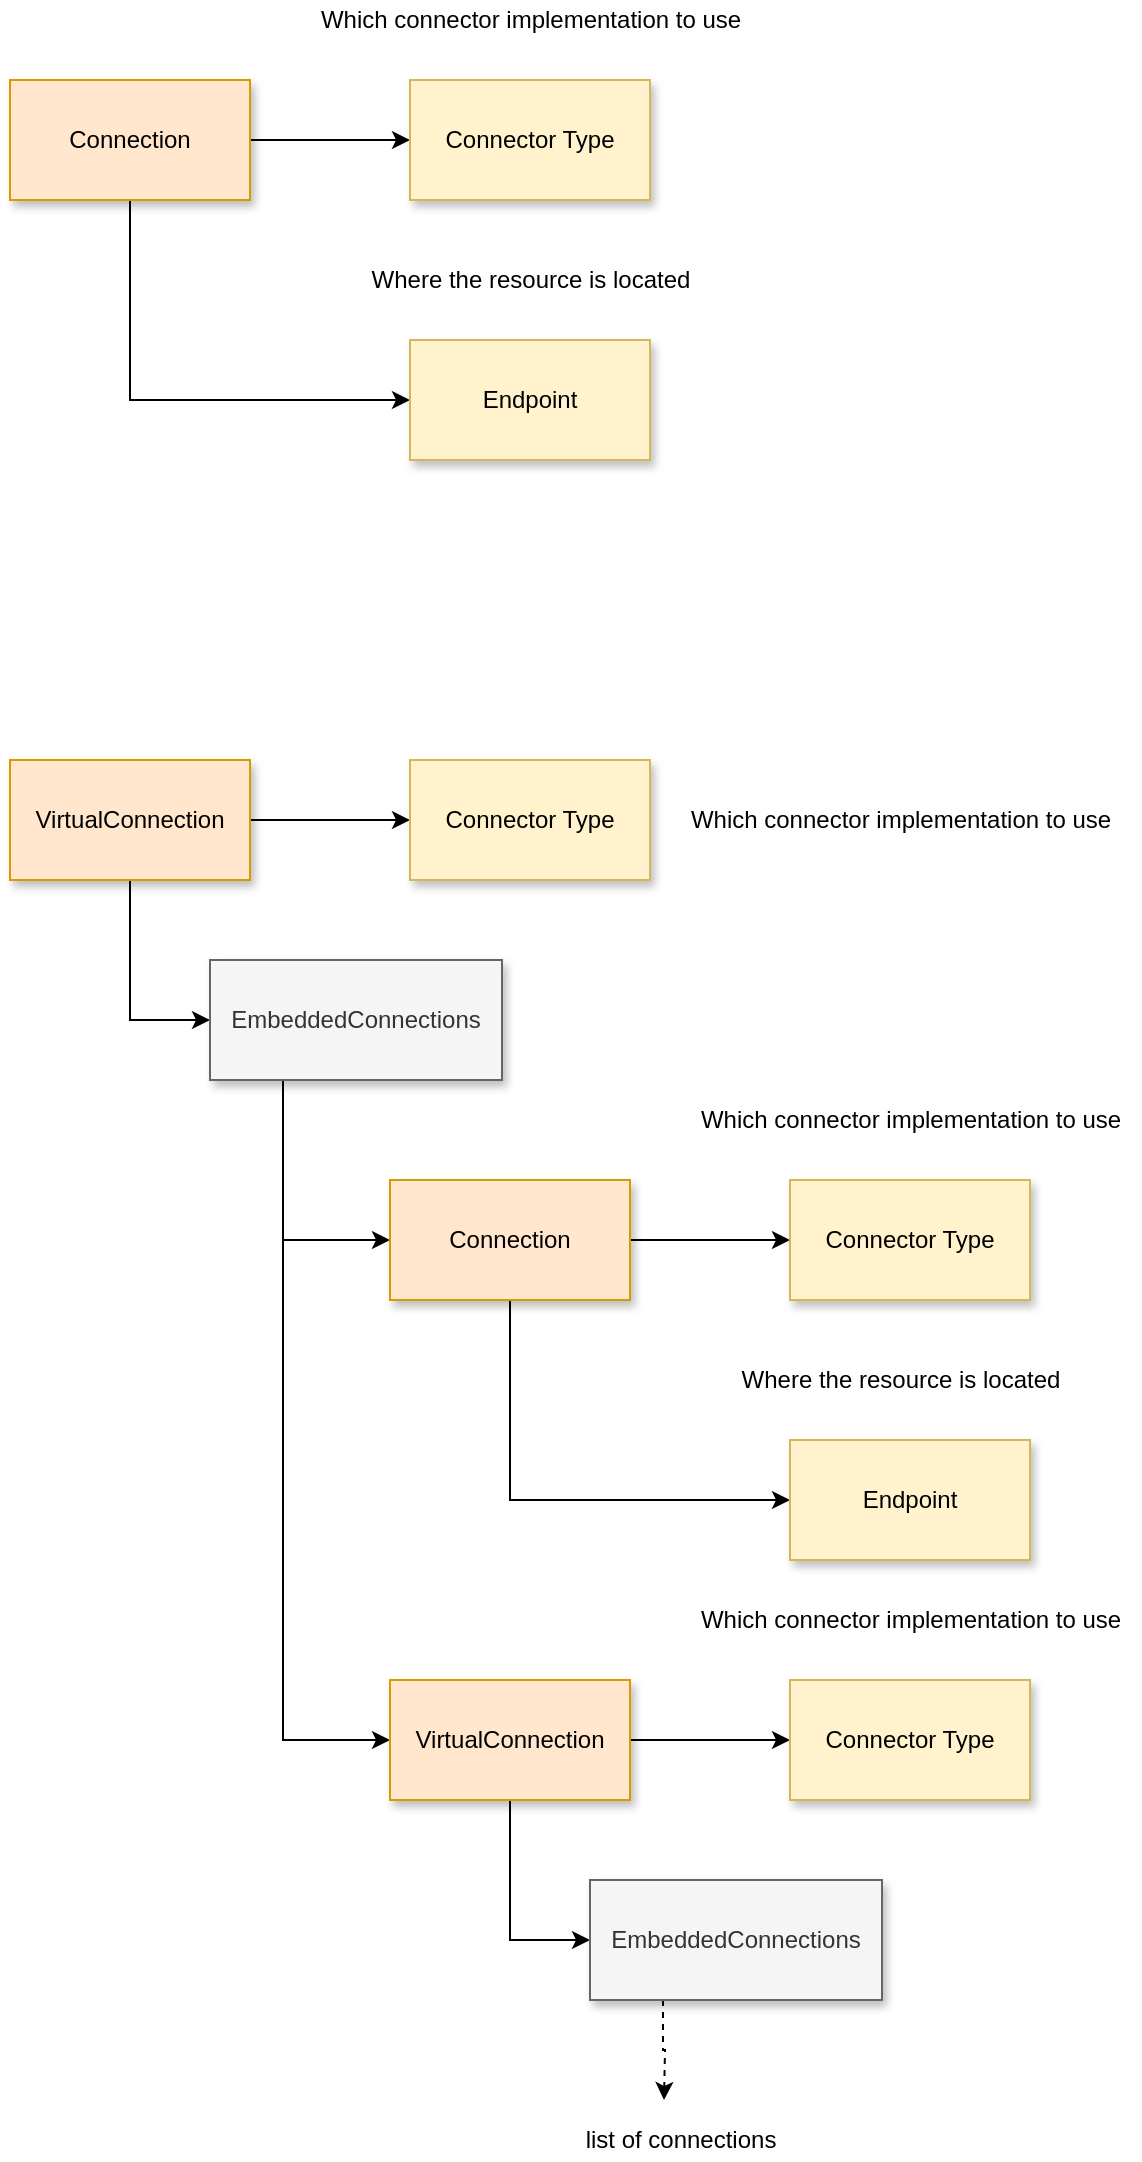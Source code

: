 <mxfile version="20.8.16" type="device" pages="2"><diagram id="4IZt35bISC1EZK12CMuD" name="connections"><mxGraphModel dx="1142" dy="775" grid="1" gridSize="10" guides="1" tooltips="1" connect="1" arrows="1" fold="1" page="1" pageScale="1" pageWidth="827" pageHeight="1169" math="0" shadow="0"><root><mxCell id="0"/><mxCell id="1" parent="0"/><mxCell id="Nf5XushSGEyWFWsap2r6-3" value="" style="edgeStyle=orthogonalEdgeStyle;rounded=0;orthogonalLoop=1;jettySize=auto;html=1;" parent="1" source="Nf5XushSGEyWFWsap2r6-1" target="Nf5XushSGEyWFWsap2r6-2" edge="1"><mxGeometry relative="1" as="geometry"/></mxCell><mxCell id="Nf5XushSGEyWFWsap2r6-5" value="" style="edgeStyle=orthogonalEdgeStyle;rounded=0;orthogonalLoop=1;jettySize=auto;html=1;" parent="1" source="Nf5XushSGEyWFWsap2r6-1" target="Nf5XushSGEyWFWsap2r6-4" edge="1"><mxGeometry relative="1" as="geometry"><Array as="points"><mxPoint x="250" y="380"/></Array></mxGeometry></mxCell><mxCell id="Nf5XushSGEyWFWsap2r6-1" value="Connection" style="rounded=0;whiteSpace=wrap;html=1;fillColor=#ffe6cc;strokeColor=#d79b00;shadow=1;" parent="1" vertex="1"><mxGeometry x="190" y="220" width="120" height="60" as="geometry"/></mxCell><mxCell id="Nf5XushSGEyWFWsap2r6-2" value="Connector Type" style="rounded=0;whiteSpace=wrap;html=1;fillColor=#fff2cc;strokeColor=#d6b656;shadow=1;" parent="1" vertex="1"><mxGeometry x="390" y="220" width="120" height="60" as="geometry"/></mxCell><mxCell id="Nf5XushSGEyWFWsap2r6-4" value="Endpoint" style="rounded=0;whiteSpace=wrap;html=1;fillColor=#fff2cc;strokeColor=#d6b656;shadow=1;" parent="1" vertex="1"><mxGeometry x="390" y="350" width="120" height="60" as="geometry"/></mxCell><mxCell id="Nf5XushSGEyWFWsap2r6-6" value="Which connector implementation to use" style="text;html=1;align=center;verticalAlign=middle;resizable=0;points=[];autosize=1;" parent="1" vertex="1"><mxGeometry x="335" y="180" width="230" height="20" as="geometry"/></mxCell><mxCell id="Nf5XushSGEyWFWsap2r6-7" value="Where the resource is located" style="text;html=1;align=center;verticalAlign=middle;resizable=0;points=[];autosize=1;" parent="1" vertex="1"><mxGeometry x="365" y="310" width="170" height="20" as="geometry"/></mxCell><mxCell id="_zJOXVPj3kIKhP8X-xY7-1" value="" style="edgeStyle=orthogonalEdgeStyle;rounded=0;orthogonalLoop=1;jettySize=auto;html=1;" parent="1" source="_zJOXVPj3kIKhP8X-xY7-3" target="_zJOXVPj3kIKhP8X-xY7-4" edge="1"><mxGeometry relative="1" as="geometry"/></mxCell><mxCell id="_zJOXVPj3kIKhP8X-xY7-9" style="edgeStyle=orthogonalEdgeStyle;rounded=0;orthogonalLoop=1;jettySize=auto;html=1;entryX=0;entryY=0.5;entryDx=0;entryDy=0;" parent="1" source="_zJOXVPj3kIKhP8X-xY7-3" target="_zJOXVPj3kIKhP8X-xY7-8" edge="1"><mxGeometry relative="1" as="geometry"/></mxCell><mxCell id="_zJOXVPj3kIKhP8X-xY7-3" value="VirtualConnection" style="rounded=0;whiteSpace=wrap;html=1;fillColor=#ffe6cc;strokeColor=#d79b00;shadow=1;" parent="1" vertex="1"><mxGeometry x="190" y="560" width="120" height="60" as="geometry"/></mxCell><mxCell id="_zJOXVPj3kIKhP8X-xY7-4" value="Connector Type" style="rounded=0;whiteSpace=wrap;html=1;fillColor=#fff2cc;strokeColor=#d6b656;shadow=1;" parent="1" vertex="1"><mxGeometry x="390" y="560" width="120" height="60" as="geometry"/></mxCell><mxCell id="_zJOXVPj3kIKhP8X-xY7-6" value="Which connector implementation to use" style="text;html=1;align=center;verticalAlign=middle;resizable=0;points=[];autosize=1;" parent="1" vertex="1"><mxGeometry x="520" y="580" width="230" height="20" as="geometry"/></mxCell><mxCell id="_zJOXVPj3kIKhP8X-xY7-17" style="edgeStyle=orthogonalEdgeStyle;rounded=0;orthogonalLoop=1;jettySize=auto;html=1;exitX=0.25;exitY=1;exitDx=0;exitDy=0;entryX=0;entryY=0.5;entryDx=0;entryDy=0;" parent="1" source="_zJOXVPj3kIKhP8X-xY7-8" target="_zJOXVPj3kIKhP8X-xY7-12" edge="1"><mxGeometry relative="1" as="geometry"/></mxCell><mxCell id="_zJOXVPj3kIKhP8X-xY7-25" style="edgeStyle=orthogonalEdgeStyle;rounded=0;orthogonalLoop=1;jettySize=auto;html=1;exitX=0.25;exitY=1;exitDx=0;exitDy=0;entryX=0;entryY=0.5;entryDx=0;entryDy=0;" parent="1" source="_zJOXVPj3kIKhP8X-xY7-8" target="_zJOXVPj3kIKhP8X-xY7-21" edge="1"><mxGeometry relative="1" as="geometry"/></mxCell><mxCell id="_zJOXVPj3kIKhP8X-xY7-8" value="EmbeddedConnections" style="rounded=0;whiteSpace=wrap;html=1;fillColor=#f5f5f5;strokeColor=#666666;shadow=1;fontColor=#333333;" parent="1" vertex="1"><mxGeometry x="290" y="660" width="146" height="60" as="geometry"/></mxCell><mxCell id="_zJOXVPj3kIKhP8X-xY7-10" value="" style="edgeStyle=orthogonalEdgeStyle;rounded=0;orthogonalLoop=1;jettySize=auto;html=1;" parent="1" source="_zJOXVPj3kIKhP8X-xY7-12" target="_zJOXVPj3kIKhP8X-xY7-13" edge="1"><mxGeometry relative="1" as="geometry"/></mxCell><mxCell id="_zJOXVPj3kIKhP8X-xY7-11" value="" style="edgeStyle=orthogonalEdgeStyle;rounded=0;orthogonalLoop=1;jettySize=auto;html=1;entryX=0;entryY=0.5;entryDx=0;entryDy=0;" parent="1" source="_zJOXVPj3kIKhP8X-xY7-12" target="_zJOXVPj3kIKhP8X-xY7-14" edge="1"><mxGeometry relative="1" as="geometry"><Array as="points"><mxPoint x="440" y="930"/></Array></mxGeometry></mxCell><mxCell id="_zJOXVPj3kIKhP8X-xY7-12" value="Connection" style="rounded=0;whiteSpace=wrap;html=1;fillColor=#ffe6cc;strokeColor=#d79b00;shadow=1;" parent="1" vertex="1"><mxGeometry x="380" y="770" width="120" height="60" as="geometry"/></mxCell><mxCell id="_zJOXVPj3kIKhP8X-xY7-13" value="Connector Type" style="rounded=0;whiteSpace=wrap;html=1;fillColor=#fff2cc;strokeColor=#d6b656;shadow=1;" parent="1" vertex="1"><mxGeometry x="580" y="770" width="120" height="60" as="geometry"/></mxCell><mxCell id="_zJOXVPj3kIKhP8X-xY7-14" value="Endpoint" style="rounded=0;whiteSpace=wrap;html=1;fillColor=#fff2cc;strokeColor=#d6b656;shadow=1;" parent="1" vertex="1"><mxGeometry x="580" y="900" width="120" height="60" as="geometry"/></mxCell><mxCell id="_zJOXVPj3kIKhP8X-xY7-15" value="Which connector implementation to use" style="text;html=1;align=center;verticalAlign=middle;resizable=0;points=[];autosize=1;" parent="1" vertex="1"><mxGeometry x="525" y="730" width="230" height="20" as="geometry"/></mxCell><mxCell id="_zJOXVPj3kIKhP8X-xY7-16" value="Where the resource is located" style="text;html=1;align=center;verticalAlign=middle;resizable=0;points=[];autosize=1;" parent="1" vertex="1"><mxGeometry x="550" y="860" width="170" height="20" as="geometry"/></mxCell><mxCell id="_zJOXVPj3kIKhP8X-xY7-19" value="" style="edgeStyle=orthogonalEdgeStyle;rounded=0;orthogonalLoop=1;jettySize=auto;html=1;" parent="1" source="_zJOXVPj3kIKhP8X-xY7-21" target="_zJOXVPj3kIKhP8X-xY7-22" edge="1"><mxGeometry relative="1" as="geometry"/></mxCell><mxCell id="_zJOXVPj3kIKhP8X-xY7-20" style="edgeStyle=orthogonalEdgeStyle;rounded=0;orthogonalLoop=1;jettySize=auto;html=1;entryX=0;entryY=0.5;entryDx=0;entryDy=0;" parent="1" source="_zJOXVPj3kIKhP8X-xY7-21" target="_zJOXVPj3kIKhP8X-xY7-24" edge="1"><mxGeometry relative="1" as="geometry"/></mxCell><mxCell id="_zJOXVPj3kIKhP8X-xY7-21" value="VirtualConnection" style="rounded=0;whiteSpace=wrap;html=1;fillColor=#ffe6cc;strokeColor=#d79b00;shadow=1;" parent="1" vertex="1"><mxGeometry x="380" y="1020" width="120" height="60" as="geometry"/></mxCell><mxCell id="_zJOXVPj3kIKhP8X-xY7-22" value="Connector Type" style="rounded=0;whiteSpace=wrap;html=1;fillColor=#fff2cc;strokeColor=#d6b656;shadow=1;" parent="1" vertex="1"><mxGeometry x="580" y="1020" width="120" height="60" as="geometry"/></mxCell><mxCell id="_zJOXVPj3kIKhP8X-xY7-23" value="Which connector implementation to use" style="text;html=1;align=center;verticalAlign=middle;resizable=0;points=[];autosize=1;" parent="1" vertex="1"><mxGeometry x="525" y="980" width="230" height="20" as="geometry"/></mxCell><mxCell id="_zJOXVPj3kIKhP8X-xY7-26" style="edgeStyle=orthogonalEdgeStyle;rounded=0;orthogonalLoop=1;jettySize=auto;html=1;exitX=0.25;exitY=1;exitDx=0;exitDy=0;dashed=1;" parent="1" source="_zJOXVPj3kIKhP8X-xY7-24" edge="1"><mxGeometry relative="1" as="geometry"><mxPoint x="517" y="1230" as="targetPoint"/></mxGeometry></mxCell><mxCell id="_zJOXVPj3kIKhP8X-xY7-24" value="EmbeddedConnections" style="rounded=0;whiteSpace=wrap;html=1;fillColor=#f5f5f5;strokeColor=#666666;shadow=1;fontColor=#333333;" parent="1" vertex="1"><mxGeometry x="480" y="1120" width="146" height="60" as="geometry"/></mxCell><mxCell id="_zJOXVPj3kIKhP8X-xY7-27" value="list of connections" style="text;html=1;align=center;verticalAlign=middle;resizable=0;points=[];autosize=1;strokeColor=none;fillColor=none;" parent="1" vertex="1"><mxGeometry x="470" y="1240" width="110" height="20" as="geometry"/></mxCell></root></mxGraphModel></diagram><diagram id="vx0mlc6KgNAwKcgTUy03" name="connected-asset-properties"><mxGraphModel dx="1186" dy="1942" grid="1" gridSize="10" guides="1" tooltips="1" connect="1" arrows="1" fold="1" page="1" pageScale="1" pageWidth="827" pageHeight="1169" math="0" shadow="0"><root><mxCell id="0"/><mxCell id="1" parent="0"/><mxCell id="eFw17g7qCASN4V0Tg0Ot-1" value="ConnectedAsset&lt;br&gt;Properties" style="rounded=0;whiteSpace=wrap;html=1;align=center;fontStyle=2;verticalAlign=top;fillColor=#bac8d3;strokeColor=#23445d;" parent="1" vertex="1"><mxGeometry x="53" y="-30" width="140" height="710" as="geometry"/></mxCell><mxCell id="eFw17g7qCASN4V0Tg0Ot-2" value="getAssetSummary()" style="text;html=1;align=center;verticalAlign=middle;resizable=0;points=[];;autosize=1;" parent="1" vertex="1"><mxGeometry x="63" y="67.5" width="120" height="20" as="geometry"/></mxCell><mxCell id="eFw17g7qCASN4V0Tg0Ot-3" value="getAssetDetail()" style="text;html=1;align=center;verticalAlign=middle;resizable=0;points=[];;autosize=1;" parent="1" vertex="1"><mxGeometry x="73" y="328" width="100" height="20" as="geometry"/></mxCell><mxCell id="eFw17g7qCASN4V0Tg0Ot-4" value="" style="edgeStyle=orthogonalEdgeStyle;rounded=0;orthogonalLoop=1;jettySize=auto;html=1;endArrow=none;endFill=0;fontSize=10;entryX=0;entryY=0.75;entryDx=0;entryDy=0;" parent="1" source="eFw17g7qCASN4V0Tg0Ot-5" target="eFw17g7qCASN4V0Tg0Ot-23" edge="1"><mxGeometry relative="1" as="geometry"/></mxCell><mxCell id="eFw17g7qCASN4V0Tg0Ot-5" value="getAssetUniverse()" style="text;html=1;align=center;verticalAlign=middle;resizable=0;points=[];;autosize=1;" parent="1" vertex="1"><mxGeometry x="63" y="495" width="120" height="20" as="geometry"/></mxCell><mxCell id="eFw17g7qCASN4V0Tg0Ot-6" style="edgeStyle=orthogonalEdgeStyle;rounded=0;orthogonalLoop=1;jettySize=auto;html=1;exitX=1;exitY=0.5;exitDx=0;exitDy=0;entryX=0;entryY=0.5;entryDx=0;entryDy=0;endArrow=none;endFill=0;fontSize=10;" parent="1" source="eFw17g7qCASN4V0Tg0Ot-62" target="eFw17g7qCASN4V0Tg0Ot-8" edge="1"><mxGeometry relative="1" as="geometry"/></mxCell><mxCell id="eFw17g7qCASN4V0Tg0Ot-7" style="edgeStyle=orthogonalEdgeStyle;rounded=0;orthogonalLoop=1;jettySize=auto;html=1;exitX=1;exitY=0.5;exitDx=0;exitDy=0;entryX=0;entryY=0.5;entryDx=0;entryDy=0;endArrow=none;endFill=0;fontSize=10;" parent="1" source="eFw17g7qCASN4V0Tg0Ot-62" target="eFw17g7qCASN4V0Tg0Ot-9" edge="1"><mxGeometry relative="1" as="geometry"/></mxCell><mxCell id="eFw17g7qCASN4V0Tg0Ot-8" value="Ownership" style="rounded=0;whiteSpace=wrap;html=1;fontSize=10;align=center;fillColor=#b1ddf0;strokeColor=#10739e;" parent="1" vertex="1"><mxGeometry x="453" y="80" width="140" height="30" as="geometry"/></mxCell><mxCell id="eFw17g7qCASN4V0Tg0Ot-9" value="Zone Membership" style="rounded=0;whiteSpace=wrap;html=1;fontSize=10;align=center;fillColor=#b1ddf0;strokeColor=#10739e;" parent="1" vertex="1"><mxGeometry x="453" y="115" width="140" height="30" as="geometry"/></mxCell><mxCell id="eFw17g7qCASN4V0Tg0Ot-10" style="edgeStyle=orthogonalEdgeStyle;rounded=0;orthogonalLoop=1;jettySize=auto;html=1;exitX=1;exitY=0.5;exitDx=0;exitDy=0;entryX=0;entryY=0.5;entryDx=0;entryDy=0;endArrow=none;endFill=0;fontSize=10;" parent="1" source="eFw17g7qCASN4V0Tg0Ot-58" target="eFw17g7qCASN4V0Tg0Ot-24" edge="1"><mxGeometry relative="1" as="geometry"/></mxCell><mxCell id="eFw17g7qCASN4V0Tg0Ot-11" style="edgeStyle=orthogonalEdgeStyle;rounded=0;orthogonalLoop=1;jettySize=auto;html=1;exitX=1;exitY=0.5;exitDx=0;exitDy=0;entryX=0;entryY=0.5;entryDx=0;entryDy=0;endArrow=none;endFill=0;fontSize=10;" parent="1" source="eFw17g7qCASN4V0Tg0Ot-58" target="eFw17g7qCASN4V0Tg0Ot-25" edge="1"><mxGeometry relative="1" as="geometry"/></mxCell><mxCell id="eFw17g7qCASN4V0Tg0Ot-12" style="edgeStyle=orthogonalEdgeStyle;rounded=0;orthogonalLoop=1;jettySize=auto;html=1;exitX=1;exitY=0.5;exitDx=0;exitDy=0;entryX=0;entryY=0.5;entryDx=0;entryDy=0;endArrow=none;endFill=0;fontSize=10;" parent="1" source="eFw17g7qCASN4V0Tg0Ot-58" target="eFw17g7qCASN4V0Tg0Ot-26" edge="1"><mxGeometry relative="1" as="geometry"/></mxCell><mxCell id="eFw17g7qCASN4V0Tg0Ot-13" style="edgeStyle=orthogonalEdgeStyle;rounded=0;orthogonalLoop=1;jettySize=auto;html=1;exitX=1;exitY=0.5;exitDx=0;exitDy=0;entryX=0;entryY=0.5;entryDx=0;entryDy=0;endArrow=none;endFill=0;fontSize=10;" parent="1" source="eFw17g7qCASN4V0Tg0Ot-58" target="eFw17g7qCASN4V0Tg0Ot-27" edge="1"><mxGeometry relative="1" as="geometry"/></mxCell><mxCell id="eFw17g7qCASN4V0Tg0Ot-14" style="edgeStyle=orthogonalEdgeStyle;rounded=0;orthogonalLoop=1;jettySize=auto;html=1;exitX=1;exitY=0.5;exitDx=0;exitDy=0;entryX=0;entryY=0.5;entryDx=0;entryDy=0;endArrow=none;endFill=0;fontSize=10;" parent="1" source="eFw17g7qCASN4V0Tg0Ot-58" target="eFw17g7qCASN4V0Tg0Ot-28" edge="1"><mxGeometry relative="1" as="geometry"/></mxCell><mxCell id="eFw17g7qCASN4V0Tg0Ot-15" style="edgeStyle=orthogonalEdgeStyle;rounded=0;orthogonalLoop=1;jettySize=auto;html=1;exitX=1;exitY=0.5;exitDx=0;exitDy=0;entryX=0;entryY=0.5;entryDx=0;entryDy=0;endArrow=none;endFill=0;fontSize=10;" parent="1" source="eFw17g7qCASN4V0Tg0Ot-58" target="eFw17g7qCASN4V0Tg0Ot-29" edge="1"><mxGeometry relative="1" as="geometry"/></mxCell><mxCell id="eFw17g7qCASN4V0Tg0Ot-16" style="edgeStyle=orthogonalEdgeStyle;rounded=0;orthogonalLoop=1;jettySize=auto;html=1;exitX=1;exitY=0.5;exitDx=0;exitDy=0;entryX=0;entryY=0.5;entryDx=0;entryDy=0;endArrow=none;endFill=0;fontSize=10;" parent="1" source="eFw17g7qCASN4V0Tg0Ot-58" target="eFw17g7qCASN4V0Tg0Ot-30" edge="1"><mxGeometry relative="1" as="geometry"/></mxCell><mxCell id="eFw17g7qCASN4V0Tg0Ot-17" style="edgeStyle=orthogonalEdgeStyle;rounded=0;orthogonalLoop=1;jettySize=auto;html=1;entryX=0;entryY=0.5;entryDx=0;entryDy=0;endArrow=none;endFill=0;fontSize=10;exitX=1;exitY=0.75;exitDx=0;exitDy=0;" parent="1" source="eFw17g7qCASN4V0Tg0Ot-23" target="eFw17g7qCASN4V0Tg0Ot-31" edge="1"><mxGeometry relative="1" as="geometry"><Array as="points"><mxPoint x="420" y="505"/><mxPoint x="420" y="520"/></Array></mxGeometry></mxCell><mxCell id="eFw17g7qCASN4V0Tg0Ot-19" style="edgeStyle=orthogonalEdgeStyle;rounded=0;orthogonalLoop=1;jettySize=auto;html=1;exitX=1;exitY=0.75;exitDx=0;exitDy=0;entryX=0;entryY=0.5;entryDx=0;entryDy=0;endArrow=none;endFill=0;fontSize=10;" parent="1" source="eFw17g7qCASN4V0Tg0Ot-23" target="eFw17g7qCASN4V0Tg0Ot-38" edge="1"><mxGeometry relative="1" as="geometry"><Array as="points"><mxPoint x="420" y="505"/><mxPoint x="420" y="590"/></Array></mxGeometry></mxCell><mxCell id="eFw17g7qCASN4V0Tg0Ot-20" style="edgeStyle=orthogonalEdgeStyle;rounded=0;orthogonalLoop=1;jettySize=auto;html=1;exitX=1;exitY=0.75;exitDx=0;exitDy=0;endArrow=none;endFill=0;fontSize=10;" parent="1" source="eFw17g7qCASN4V0Tg0Ot-23" target="eFw17g7qCASN4V0Tg0Ot-43" edge="1"><mxGeometry relative="1" as="geometry"><Array as="points"><mxPoint x="420" y="505"/><mxPoint x="420" y="625"/></Array></mxGeometry></mxCell><mxCell id="eFw17g7qCASN4V0Tg0Ot-21" style="edgeStyle=orthogonalEdgeStyle;rounded=0;orthogonalLoop=1;jettySize=auto;html=1;exitX=1;exitY=0.75;exitDx=0;exitDy=0;endArrow=none;endFill=0;fontSize=10;" parent="1" source="eFw17g7qCASN4V0Tg0Ot-23" target="eFw17g7qCASN4V0Tg0Ot-46" edge="1"><mxGeometry relative="1" as="geometry"><Array as="points"><mxPoint x="420" y="505"/><mxPoint x="420" y="730"/></Array></mxGeometry></mxCell><mxCell id="eFw17g7qCASN4V0Tg0Ot-22" style="edgeStyle=orthogonalEdgeStyle;rounded=0;orthogonalLoop=1;jettySize=auto;html=1;exitX=1;exitY=0.75;exitDx=0;exitDy=0;entryX=0;entryY=0.5;entryDx=0;entryDy=0;endArrow=none;endFill=0;fontSize=10;" parent="1" source="eFw17g7qCASN4V0Tg0Ot-23" target="eFw17g7qCASN4V0Tg0Ot-37" edge="1"><mxGeometry relative="1" as="geometry"><Array as="points"><mxPoint x="420" y="505"/><mxPoint x="420" y="555"/></Array></mxGeometry></mxCell><mxCell id="SRTY0vz2VhdoiRkKo8Eh-3" style="edgeStyle=orthogonalEdgeStyle;rounded=0;orthogonalLoop=1;jettySize=auto;html=1;exitX=1;exitY=0.75;exitDx=0;exitDy=0;endArrow=none;endFill=0;" edge="1" parent="1" source="eFw17g7qCASN4V0Tg0Ot-23" target="SRTY0vz2VhdoiRkKo8Eh-1"><mxGeometry relative="1" as="geometry"><Array as="points"><mxPoint x="420" y="505"/><mxPoint x="420" y="661"/></Array></mxGeometry></mxCell><mxCell id="SRTY0vz2VhdoiRkKo8Eh-4" style="edgeStyle=orthogonalEdgeStyle;rounded=0;orthogonalLoop=1;jettySize=auto;html=1;exitX=1;exitY=0.75;exitDx=0;exitDy=0;endArrow=none;endFill=0;" edge="1" parent="1" source="eFw17g7qCASN4V0Tg0Ot-23" target="SRTY0vz2VhdoiRkKo8Eh-2"><mxGeometry relative="1" as="geometry"><Array as="points"><mxPoint x="420" y="505"/><mxPoint x="420" y="695"/></Array></mxGeometry></mxCell><mxCell id="eFw17g7qCASN4V0Tg0Ot-23" value="" style="rounded=0;whiteSpace=wrap;html=1;align=center;fillColor=#d0cee2;strokeColor=#56517e;" parent="1" vertex="1"><mxGeometry x="230" y="-39" width="167" height="725" as="geometry"/></mxCell><mxCell id="eFw17g7qCASN4V0Tg0Ot-24" value="External Identifiers" style="rounded=0;whiteSpace=wrap;html=1;fontSize=10;align=center;fillColor=#fad7ac;strokeColor=#b46504;" parent="1" vertex="1"><mxGeometry x="453" y="206" width="140" height="30" as="geometry"/></mxCell><mxCell id="eFw17g7qCASN4V0Tg0Ot-25" value="Related Media References" style="rounded=0;whiteSpace=wrap;html=1;fontSize=10;align=center;fillColor=#fad7ac;strokeColor=#b46504;" parent="1" vertex="1"><mxGeometry x="453" y="241" width="140" height="30" as="geometry"/></mxCell><mxCell id="eFw17g7qCASN4V0Tg0Ot-26" value="Note Logs" style="rounded=0;whiteSpace=wrap;html=1;fontSize=10;align=center;fillColor=#fad7ac;strokeColor=#b46504;" parent="1" vertex="1"><mxGeometry x="453" y="276" width="140" height="30" as="geometry"/></mxCell><mxCell id="eFw17g7qCASN4V0Tg0Ot-27" value="External References" style="rounded=0;whiteSpace=wrap;html=1;fontSize=10;align=center;fillColor=#fad7ac;strokeColor=#b46504;" parent="1" vertex="1"><mxGeometry x="453" y="311" width="140" height="30" as="geometry"/></mxCell><mxCell id="eFw17g7qCASN4V0Tg0Ot-28" value="Connections" style="rounded=0;whiteSpace=wrap;html=1;fontSize=10;align=center;fillColor=#fad7ac;strokeColor=#b46504;" parent="1" vertex="1"><mxGeometry x="453" y="346" width="140" height="30" as="geometry"/></mxCell><mxCell id="eFw17g7qCASN4V0Tg0Ot-29" value="Licenses" style="rounded=0;whiteSpace=wrap;html=1;fontSize=10;align=center;fillColor=#fad7ac;strokeColor=#b46504;" parent="1" vertex="1"><mxGeometry x="453" y="381" width="140" height="30" as="geometry"/></mxCell><mxCell id="eFw17g7qCASN4V0Tg0Ot-30" value="Certifications" style="rounded=0;whiteSpace=wrap;html=1;fontSize=10;align=center;fillColor=#fad7ac;strokeColor=#b46504;" parent="1" vertex="1"><mxGeometry x="453" y="416" width="140" height="30" as="geometry"/></mxCell><mxCell id="eFw17g7qCASN4V0Tg0Ot-31" value="Meanings" style="rounded=0;whiteSpace=wrap;html=1;fontSize=10;align=center;fillColor=#d0cee2;strokeColor=#56517e;" parent="1" vertex="1"><mxGeometry x="453" y="505" width="140" height="30" as="geometry"/></mxCell><mxCell id="eFw17g7qCASN4V0Tg0Ot-32" value="Schema" style="rounded=0;whiteSpace=wrap;html=1;fontSize=10;align=center;fillColor=#fad7ac;strokeColor=#b46504;" parent="1" vertex="1"><mxGeometry x="453" y="451" width="140" height="30" as="geometry"/></mxCell><mxCell id="eFw17g7qCASN4V0Tg0Ot-33" style="edgeStyle=orthogonalEdgeStyle;rounded=0;orthogonalLoop=1;jettySize=auto;html=1;exitX=1;exitY=0.5;exitDx=0;exitDy=0;entryX=0;entryY=0.5;entryDx=0;entryDy=0;endArrow=none;endFill=0;fontSize=10;" parent="1" source="eFw17g7qCASN4V0Tg0Ot-37" target="eFw17g7qCASN4V0Tg0Ot-50" edge="1"><mxGeometry relative="1" as="geometry"/></mxCell><mxCell id="eFw17g7qCASN4V0Tg0Ot-34" style="edgeStyle=orthogonalEdgeStyle;rounded=0;orthogonalLoop=1;jettySize=auto;html=1;exitX=1;exitY=0.5;exitDx=0;exitDy=0;entryX=0;entryY=0.5;entryDx=0;entryDy=0;endArrow=none;endFill=0;fontSize=10;" parent="1" source="eFw17g7qCASN4V0Tg0Ot-37" target="eFw17g7qCASN4V0Tg0Ot-51" edge="1"><mxGeometry relative="1" as="geometry"/></mxCell><mxCell id="eFw17g7qCASN4V0Tg0Ot-35" style="edgeStyle=orthogonalEdgeStyle;rounded=0;orthogonalLoop=1;jettySize=auto;html=1;exitX=1;exitY=0.5;exitDx=0;exitDy=0;entryX=0;entryY=0.5;entryDx=0;entryDy=0;endArrow=none;endFill=0;fontSize=10;" parent="1" source="eFw17g7qCASN4V0Tg0Ot-37" target="eFw17g7qCASN4V0Tg0Ot-48" edge="1"><mxGeometry relative="1" as="geometry"/></mxCell><mxCell id="eFw17g7qCASN4V0Tg0Ot-36" style="edgeStyle=orthogonalEdgeStyle;rounded=0;orthogonalLoop=1;jettySize=auto;html=1;exitX=1;exitY=0.5;exitDx=0;exitDy=0;entryX=0;entryY=0.5;entryDx=0;entryDy=0;endArrow=none;endFill=0;fontSize=10;" parent="1" source="eFw17g7qCASN4V0Tg0Ot-37" target="eFw17g7qCASN4V0Tg0Ot-49" edge="1"><mxGeometry relative="1" as="geometry"/></mxCell><mxCell id="eFw17g7qCASN4V0Tg0Ot-37" value="Feedback" style="rounded=0;whiteSpace=wrap;html=1;fontSize=10;align=center;fillColor=#d0cee2;strokeColor=#56517e;" parent="1" vertex="1"><mxGeometry x="453" y="540" width="140" height="30" as="geometry"/></mxCell><mxCell id="eFw17g7qCASN4V0Tg0Ot-38" value="Known Locations" style="rounded=0;whiteSpace=wrap;html=1;fontSize=10;align=center;fillColor=#d0cee2;strokeColor=#56517e;" parent="1" vertex="1"><mxGeometry x="453" y="575" width="140" height="30" as="geometry"/></mxCell><mxCell id="eFw17g7qCASN4V0Tg0Ot-39" style="edgeStyle=orthogonalEdgeStyle;rounded=0;orthogonalLoop=1;jettySize=auto;html=1;exitX=1;exitY=0.5;exitDx=0;exitDy=0;entryX=0;entryY=0.5;entryDx=0;entryDy=0;endArrow=none;endFill=0;fontSize=10;" parent="1" source="eFw17g7qCASN4V0Tg0Ot-43" target="eFw17g7qCASN4V0Tg0Ot-52" edge="1"><mxGeometry relative="1" as="geometry"/></mxCell><mxCell id="eFw17g7qCASN4V0Tg0Ot-40" style="edgeStyle=orthogonalEdgeStyle;rounded=0;orthogonalLoop=1;jettySize=auto;html=1;exitX=1;exitY=0.5;exitDx=0;exitDy=0;entryX=0;entryY=0.5;entryDx=0;entryDy=0;endArrow=none;endFill=0;fontSize=10;" parent="1" source="eFw17g7qCASN4V0Tg0Ot-43" target="eFw17g7qCASN4V0Tg0Ot-53" edge="1"><mxGeometry relative="1" as="geometry"/></mxCell><mxCell id="eFw17g7qCASN4V0Tg0Ot-41" style="edgeStyle=orthogonalEdgeStyle;rounded=0;orthogonalLoop=1;jettySize=auto;html=1;exitX=1;exitY=0.5;exitDx=0;exitDy=0;entryX=0;entryY=0.5;entryDx=0;entryDy=0;endArrow=none;endFill=0;fontSize=10;" parent="1" source="eFw17g7qCASN4V0Tg0Ot-43" target="eFw17g7qCASN4V0Tg0Ot-54" edge="1"><mxGeometry relative="1" as="geometry"/></mxCell><mxCell id="eFw17g7qCASN4V0Tg0Ot-42" style="edgeStyle=orthogonalEdgeStyle;rounded=0;orthogonalLoop=1;jettySize=auto;html=1;exitX=1;exitY=0.5;exitDx=0;exitDy=0;entryX=0;entryY=0.5;entryDx=0;entryDy=0;endArrow=none;endFill=0;" parent="1" source="eFw17g7qCASN4V0Tg0Ot-43" target="eFw17g7qCASN4V0Tg0Ot-67" edge="1"><mxGeometry relative="1" as="geometry"/></mxCell><mxCell id="eFw17g7qCASN4V0Tg0Ot-43" value="Lineage" style="rounded=0;whiteSpace=wrap;html=1;fontSize=10;align=center;fillColor=#d0cee2;strokeColor=#56517e;" parent="1" vertex="1"><mxGeometry x="453" y="610" width="140" height="30" as="geometry"/></mxCell><mxCell id="eFw17g7qCASN4V0Tg0Ot-44" value="Origin" style="rounded=0;whiteSpace=wrap;html=1;fontSize=10;align=center;fillColor=#b1ddf0;strokeColor=#10739e;" parent="1" vertex="1"><mxGeometry x="453" y="150" width="140" height="30" as="geometry"/></mxCell><mxCell id="eFw17g7qCASN4V0Tg0Ot-45" style="edgeStyle=orthogonalEdgeStyle;rounded=0;orthogonalLoop=1;jettySize=auto;html=1;exitX=1;exitY=0.5;exitDx=0;exitDy=0;entryX=0;entryY=0.5;entryDx=0;entryDy=0;endArrow=none;endFill=0;fontSize=10;" parent="1" source="eFw17g7qCASN4V0Tg0Ot-46" target="eFw17g7qCASN4V0Tg0Ot-47" edge="1"><mxGeometry relative="1" as="geometry"/></mxCell><mxCell id="eFw17g7qCASN4V0Tg0Ot-46" value="Related Assets" style="rounded=0;whiteSpace=wrap;html=1;fontSize=10;align=center;fillColor=#d0cee2;strokeColor=#56517e;" parent="1" vertex="1"><mxGeometry x="453" y="715" width="140" height="30" as="geometry"/></mxCell><mxCell id="eFw17g7qCASN4V0Tg0Ot-47" value="RelatedAsset" style="rounded=0;whiteSpace=wrap;html=1;fontSize=10;align=center;fillColor=#d0cee2;strokeColor=#56517e;" parent="1" vertex="1"><mxGeometry x="633" y="715" width="140" height="30" as="geometry"/></mxCell><mxCell id="eFw17g7qCASN4V0Tg0Ot-48" value="Ratings" style="rounded=0;whiteSpace=wrap;html=1;fontSize=10;align=center;fillColor=#d0cee2;strokeColor=#56517e;" parent="1" vertex="1"><mxGeometry x="633" y="493" width="140" height="30" as="geometry"/></mxCell><mxCell id="eFw17g7qCASN4V0Tg0Ot-49" value="Comments" style="rounded=0;whiteSpace=wrap;html=1;fontSize=10;align=center;fillColor=#d0cee2;strokeColor=#56517e;" parent="1" vertex="1"><mxGeometry x="633" y="527.5" width="140" height="30" as="geometry"/></mxCell><mxCell id="eFw17g7qCASN4V0Tg0Ot-50" value="Informal Tags" style="rounded=0;whiteSpace=wrap;html=1;fontSize=10;align=center;fillColor=#d0cee2;strokeColor=#56517e;" parent="1" vertex="1"><mxGeometry x="633" y="424" width="140" height="30" as="geometry"/></mxCell><mxCell id="eFw17g7qCASN4V0Tg0Ot-51" value="Likes" style="rounded=0;whiteSpace=wrap;html=1;fontSize=10;align=center;fillColor=#d0cee2;strokeColor=#56517e;" parent="1" vertex="1"><mxGeometry x="633" y="458.5" width="140" height="30" as="geometry"/></mxCell><mxCell id="eFw17g7qCASN4V0Tg0Ot-52" value="Information Supply Chain" style="rounded=0;whiteSpace=wrap;html=1;fontSize=10;align=center;fillColor=#d0cee2;strokeColor=#56517e;" parent="1" vertex="1"><mxGeometry x="633" y="606" width="140" height="30" as="geometry"/></mxCell><mxCell id="eFw17g7qCASN4V0Tg0Ot-53" value="Created By Processes&amp;nbsp;" style="rounded=0;whiteSpace=wrap;html=1;fontSize=10;align=center;fillColor=#d0cee2;strokeColor=#56517e;" parent="1" vertex="1"><mxGeometry x="633" y="640.5" width="140" height="30" as="geometry"/></mxCell><mxCell id="eFw17g7qCASN4V0Tg0Ot-54" value="Consumed By Processes&amp;nbsp;" style="rounded=0;whiteSpace=wrap;html=1;fontSize=10;align=center;fillColor=#d0cee2;strokeColor=#56517e;" parent="1" vertex="1"><mxGeometry x="633" y="675.5" width="140" height="30" as="geometry"/></mxCell><mxCell id="eFw17g7qCASN4V0Tg0Ot-55" value="Element Type" style="rounded=0;whiteSpace=wrap;html=1;fontSize=10;align=center;fillColor=#b1ddf0;strokeColor=#10739e;" parent="1" vertex="1"><mxGeometry x="453" y="-25" width="140" height="30" as="geometry"/></mxCell><mxCell id="eFw17g7qCASN4V0Tg0Ot-56" value="Classifications" style="rounded=0;whiteSpace=wrap;html=1;fontSize=10;align=center;fillColor=#b1ddf0;strokeColor=#10739e;" parent="1" vertex="1"><mxGeometry x="453" y="10" width="140" height="30" as="geometry"/></mxCell><mxCell id="eFw17g7qCASN4V0Tg0Ot-57" value="Last Attachment" style="rounded=0;whiteSpace=wrap;html=1;fontSize=10;align=center;fillColor=#b1ddf0;strokeColor=#10739e;" parent="1" vertex="1"><mxGeometry x="453" y="45" width="140" height="30" as="geometry"/></mxCell><mxCell id="eFw17g7qCASN4V0Tg0Ot-58" value="" style="rounded=0;whiteSpace=wrap;html=1;align=center;fillColor=#fad7ac;strokeColor=#b46504;" parent="1" vertex="1"><mxGeometry x="240" y="-30" width="147" height="490" as="geometry"/></mxCell><mxCell id="eFw17g7qCASN4V0Tg0Ot-59" style="edgeStyle=orthogonalEdgeStyle;rounded=0;orthogonalLoop=1;jettySize=auto;html=1;exitX=1;exitY=0.5;exitDx=0;exitDy=0;entryX=0;entryY=0.5;entryDx=0;entryDy=0;endArrow=none;endFill=0;fontSize=10;" parent="1" source="eFw17g7qCASN4V0Tg0Ot-62" target="eFw17g7qCASN4V0Tg0Ot-55" edge="1"><mxGeometry relative="1" as="geometry"/></mxCell><mxCell id="eFw17g7qCASN4V0Tg0Ot-60" style="edgeStyle=orthogonalEdgeStyle;rounded=0;orthogonalLoop=1;jettySize=auto;html=1;exitX=1;exitY=0.5;exitDx=0;exitDy=0;entryX=0;entryY=0.5;entryDx=0;entryDy=0;endArrow=none;endFill=0;fontSize=10;" parent="1" source="eFw17g7qCASN4V0Tg0Ot-62" target="eFw17g7qCASN4V0Tg0Ot-56" edge="1"><mxGeometry relative="1" as="geometry"/></mxCell><mxCell id="eFw17g7qCASN4V0Tg0Ot-61" style="edgeStyle=orthogonalEdgeStyle;rounded=0;orthogonalLoop=1;jettySize=auto;html=1;exitX=1;exitY=0.5;exitDx=0;exitDy=0;entryX=0;entryY=0.5;entryDx=0;entryDy=0;endArrow=none;endFill=0;fontSize=10;" parent="1" source="eFw17g7qCASN4V0Tg0Ot-62" target="eFw17g7qCASN4V0Tg0Ot-57" edge="1"><mxGeometry relative="1" as="geometry"/></mxCell><mxCell id="eFw17g7qCASN4V0Tg0Ot-62" value="" style="rounded=0;whiteSpace=wrap;html=1;align=center;fillColor=#b1ddf0;strokeColor=#10739e;" parent="1" vertex="1"><mxGeometry x="250" y="-25" width="127" height="205" as="geometry"/></mxCell><mxCell id="eFw17g7qCASN4V0Tg0Ot-63" value="guid&lt;br style=&quot;font-size: 10px&quot;&gt;url&lt;br style=&quot;font-size: 10px&quot;&gt;qualifiedName&lt;br style=&quot;font-size: 10px&quot;&gt;resourceName&lt;br&gt;versionIdentifier&lt;br&gt;displayName&lt;br&gt;displaySummary&lt;br style=&quot;font-size: 10px&quot;&gt;displayDescription&lt;br&gt;resourceDescription&lt;br&gt;connectionDescription&lt;br&gt;abbreviation&lt;br&gt;usage&lt;br&gt;additionalProperties" style="rounded=0;whiteSpace=wrap;html=1;align=left;fontSize=10;spacingLeft=3;" parent="1" vertex="1"><mxGeometry x="260" y="-15" width="106" height="185" as="geometry"/></mxCell><mxCell id="eFw17g7qCASN4V0Tg0Ot-64" style="edgeStyle=orthogonalEdgeStyle;rounded=0;orthogonalLoop=1;jettySize=auto;html=1;entryX=0;entryY=0.5;entryDx=0;entryDy=0;endArrow=none;endFill=0;fontSize=10;" parent="1" source="eFw17g7qCASN4V0Tg0Ot-2" target="eFw17g7qCASN4V0Tg0Ot-62" edge="1"><mxGeometry relative="1" as="geometry"/></mxCell><mxCell id="eFw17g7qCASN4V0Tg0Ot-65" style="edgeStyle=orthogonalEdgeStyle;rounded=0;orthogonalLoop=1;jettySize=auto;html=1;exitX=1;exitY=0.5;exitDx=0;exitDy=0;entryX=0;entryY=0.5;entryDx=0;entryDy=0;endArrow=none;endFill=0;fontSize=10;" parent="1" source="eFw17g7qCASN4V0Tg0Ot-62" target="eFw17g7qCASN4V0Tg0Ot-44" edge="1"><mxGeometry relative="1" as="geometry"><mxPoint x="393" y="200" as="sourcePoint"/></mxGeometry></mxCell><mxCell id="eFw17g7qCASN4V0Tg0Ot-66" style="edgeStyle=orthogonalEdgeStyle;rounded=0;orthogonalLoop=1;jettySize=auto;html=1;entryX=0;entryY=0.75;entryDx=0;entryDy=0;endArrow=none;endFill=0;fontSize=10;" parent="1" source="eFw17g7qCASN4V0Tg0Ot-3" target="eFw17g7qCASN4V0Tg0Ot-58" edge="1"><mxGeometry relative="1" as="geometry"/></mxCell><mxCell id="eFw17g7qCASN4V0Tg0Ot-67" value="DigitalService" style="rounded=0;whiteSpace=wrap;html=1;fontSize=10;align=center;fillColor=#d0cee2;strokeColor=#56517e;" parent="1" vertex="1"><mxGeometry x="633" y="571" width="140" height="30" as="geometry"/></mxCell><mxCell id="eFw17g7qCASN4V0Tg0Ot-18" style="edgeStyle=orthogonalEdgeStyle;rounded=0;orthogonalLoop=1;jettySize=auto;html=1;exitX=1;exitY=0.5;exitDx=0;exitDy=0;entryX=0;entryY=0.5;entryDx=0;entryDy=0;endArrow=none;endFill=0;fontSize=10;" parent="1" source="eFw17g7qCASN4V0Tg0Ot-58" target="eFw17g7qCASN4V0Tg0Ot-32" edge="1"><mxGeometry relative="1" as="geometry"/></mxCell><mxCell id="SRTY0vz2VhdoiRkKo8Eh-1" value="Search Keywords" style="rounded=0;whiteSpace=wrap;html=1;fontSize=10;align=center;fillColor=#d0cee2;strokeColor=#56517e;" vertex="1" parent="1"><mxGeometry x="453" y="645.5" width="140" height="30" as="geometry"/></mxCell><mxCell id="SRTY0vz2VhdoiRkKo8Eh-2" value="Reference Values" style="rounded=0;whiteSpace=wrap;html=1;fontSize=10;align=center;fillColor=#d0cee2;strokeColor=#56517e;" vertex="1" parent="1"><mxGeometry x="453" y="680" width="140" height="30" as="geometry"/></mxCell></root></mxGraphModel></diagram></mxfile>